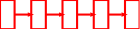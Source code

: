 digraph G {
    graph [pad=0, rankdir="LR", ranksep=0.1];
    elem1 [shape=box,label="", color="red", height=0.2, width=0.1, fixedsize=true];
    elem2 [shape=box,label="", color="red", height=0.2, width=0.1, fixedsize=true];
    elem3 [shape=box,label="", color="red", height=0.2, width=0.1, fixedsize=true];
    elem4 [shape=box,label="", color="red", height=0.2, width=0.1, fixedsize=true];
    elem5 [shape=box,label="", color="red", height=0.2, width=0.1, fixedsize=true];

    elem1 -> elem2 -> elem3 -> elem4 -> elem5 [color="red", arrowsize=0.1]
}
